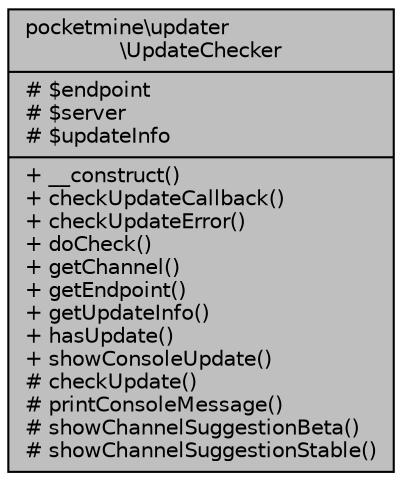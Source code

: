 digraph "pocketmine\updater\UpdateChecker"
{
 // INTERACTIVE_SVG=YES
 // LATEX_PDF_SIZE
  edge [fontname="Helvetica",fontsize="10",labelfontname="Helvetica",labelfontsize="10"];
  node [fontname="Helvetica",fontsize="10",shape=record];
  Node1 [label="{pocketmine\\updater\l\\UpdateChecker\n|# $endpoint\l# $server\l# $updateInfo\l|+ __construct()\l+ checkUpdateCallback()\l+ checkUpdateError()\l+ doCheck()\l+ getChannel()\l+ getEndpoint()\l+ getUpdateInfo()\l+ hasUpdate()\l+ showConsoleUpdate()\l# checkUpdate()\l# printConsoleMessage()\l# showChannelSuggestionBeta()\l# showChannelSuggestionStable()\l}",height=0.2,width=0.4,color="black", fillcolor="grey75", style="filled", fontcolor="black",tooltip=" "];
}
